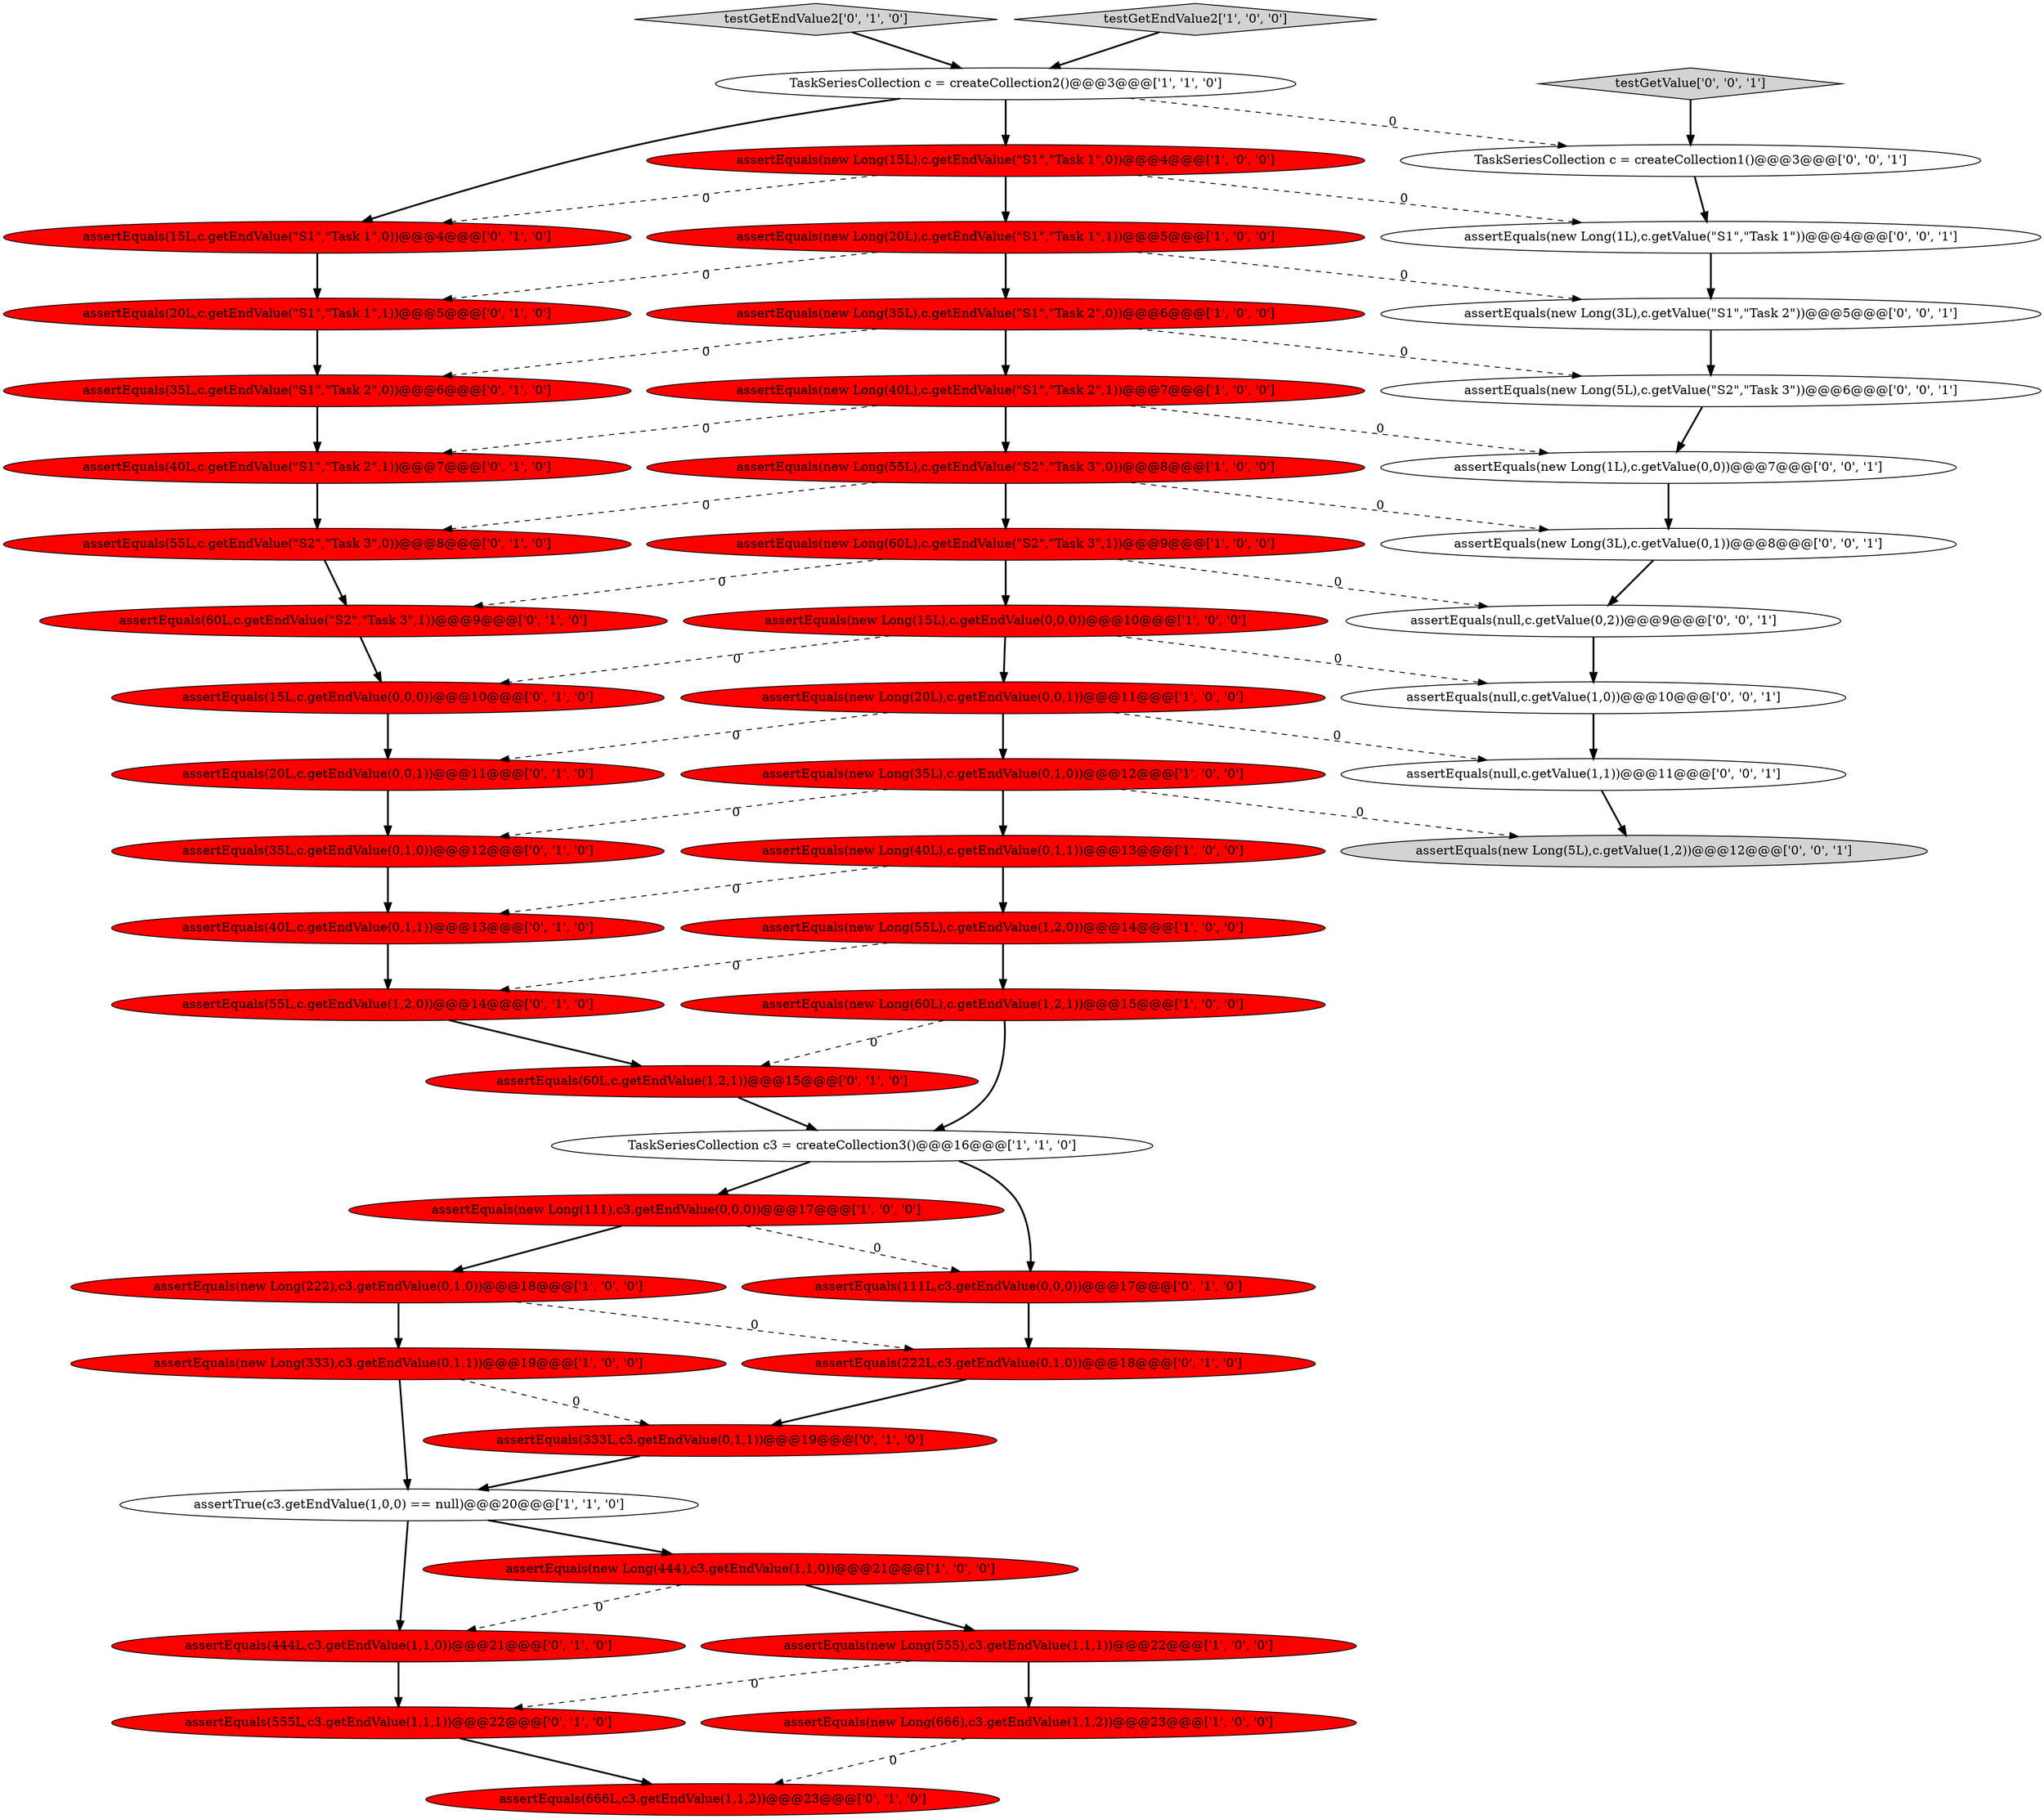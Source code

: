 digraph {
35 [style = filled, label = "assertEquals(60L,c.getEndValue(1,2,1))@@@15@@@['0', '1', '0']", fillcolor = red, shape = ellipse image = "AAA1AAABBB2BBB"];
15 [style = filled, label = "assertEquals(new Long(20L),c.getEndValue(0,0,1))@@@11@@@['1', '0', '0']", fillcolor = red, shape = ellipse image = "AAA1AAABBB1BBB"];
4 [style = filled, label = "assertEquals(new Long(15L),c.getEndValue(\"S1\",\"Task 1\",0))@@@4@@@['1', '0', '0']", fillcolor = red, shape = ellipse image = "AAA1AAABBB1BBB"];
27 [style = filled, label = "assertEquals(60L,c.getEndValue(\"S2\",\"Task 3\",1))@@@9@@@['0', '1', '0']", fillcolor = red, shape = ellipse image = "AAA1AAABBB2BBB"];
49 [style = filled, label = "assertEquals(null,c.getValue(1,0))@@@10@@@['0', '0', '1']", fillcolor = white, shape = ellipse image = "AAA0AAABBB3BBB"];
10 [style = filled, label = "assertEquals(new Long(333),c3.getEndValue(0,1,1))@@@19@@@['1', '0', '0']", fillcolor = red, shape = ellipse image = "AAA1AAABBB1BBB"];
51 [style = filled, label = "assertEquals(new Long(1L),c.getValue(\"S1\",\"Task 1\"))@@@4@@@['0', '0', '1']", fillcolor = white, shape = ellipse image = "AAA0AAABBB3BBB"];
43 [style = filled, label = "testGetValue['0', '0', '1']", fillcolor = lightgray, shape = diamond image = "AAA0AAABBB3BBB"];
32 [style = filled, label = "assertEquals(20L,c.getEndValue(\"S1\",\"Task 1\",1))@@@5@@@['0', '1', '0']", fillcolor = red, shape = ellipse image = "AAA1AAABBB2BBB"];
34 [style = filled, label = "assertEquals(111L,c3.getEndValue(0,0,0))@@@17@@@['0', '1', '0']", fillcolor = red, shape = ellipse image = "AAA1AAABBB2BBB"];
29 [style = filled, label = "assertEquals(35L,c.getEndValue(\"S1\",\"Task 2\",0))@@@6@@@['0', '1', '0']", fillcolor = red, shape = ellipse image = "AAA1AAABBB2BBB"];
22 [style = filled, label = "assertEquals(666L,c3.getEndValue(1,1,2))@@@23@@@['0', '1', '0']", fillcolor = red, shape = ellipse image = "AAA1AAABBB2BBB"];
37 [style = filled, label = "assertEquals(55L,c.getEndValue(\"S2\",\"Task 3\",0))@@@8@@@['0', '1', '0']", fillcolor = red, shape = ellipse image = "AAA1AAABBB2BBB"];
0 [style = filled, label = "assertEquals(new Long(111),c3.getEndValue(0,0,0))@@@17@@@['1', '0', '0']", fillcolor = red, shape = ellipse image = "AAA1AAABBB1BBB"];
24 [style = filled, label = "assertEquals(222L,c3.getEndValue(0,1,0))@@@18@@@['0', '1', '0']", fillcolor = red, shape = ellipse image = "AAA1AAABBB2BBB"];
6 [style = filled, label = "assertEquals(new Long(20L),c.getEndValue(\"S1\",\"Task 1\",1))@@@5@@@['1', '0', '0']", fillcolor = red, shape = ellipse image = "AAA1AAABBB1BBB"];
48 [style = filled, label = "assertEquals(null,c.getValue(0,2))@@@9@@@['0', '0', '1']", fillcolor = white, shape = ellipse image = "AAA0AAABBB3BBB"];
26 [style = filled, label = "assertEquals(55L,c.getEndValue(1,2,0))@@@14@@@['0', '1', '0']", fillcolor = red, shape = ellipse image = "AAA1AAABBB2BBB"];
2 [style = filled, label = "assertEquals(new Long(40L),c.getEndValue(0,1,1))@@@13@@@['1', '0', '0']", fillcolor = red, shape = ellipse image = "AAA1AAABBB1BBB"];
39 [style = filled, label = "assertEquals(555L,c3.getEndValue(1,1,1))@@@22@@@['0', '1', '0']", fillcolor = red, shape = ellipse image = "AAA1AAABBB2BBB"];
40 [style = filled, label = "assertEquals(15L,c.getEndValue(0,0,0))@@@10@@@['0', '1', '0']", fillcolor = red, shape = ellipse image = "AAA1AAABBB2BBB"];
23 [style = filled, label = "assertEquals(333L,c3.getEndValue(0,1,1))@@@19@@@['0', '1', '0']", fillcolor = red, shape = ellipse image = "AAA1AAABBB2BBB"];
42 [style = filled, label = "assertEquals(new Long(1L),c.getValue(0,0))@@@7@@@['0', '0', '1']", fillcolor = white, shape = ellipse image = "AAA0AAABBB3BBB"];
3 [style = filled, label = "assertTrue(c3.getEndValue(1,0,0) == null)@@@20@@@['1', '1', '0']", fillcolor = white, shape = ellipse image = "AAA0AAABBB1BBB"];
44 [style = filled, label = "assertEquals(new Long(3L),c.getValue(0,1))@@@8@@@['0', '0', '1']", fillcolor = white, shape = ellipse image = "AAA0AAABBB3BBB"];
8 [style = filled, label = "assertEquals(new Long(55L),c.getEndValue(1,2,0))@@@14@@@['1', '0', '0']", fillcolor = red, shape = ellipse image = "AAA1AAABBB1BBB"];
17 [style = filled, label = "assertEquals(new Long(35L),c.getEndValue(\"S1\",\"Task 2\",0))@@@6@@@['1', '0', '0']", fillcolor = red, shape = ellipse image = "AAA1AAABBB1BBB"];
41 [style = filled, label = "assertEquals(new Long(3L),c.getValue(\"S1\",\"Task 2\"))@@@5@@@['0', '0', '1']", fillcolor = white, shape = ellipse image = "AAA0AAABBB3BBB"];
46 [style = filled, label = "assertEquals(new Long(5L),c.getValue(1,2))@@@12@@@['0', '0', '1']", fillcolor = lightgray, shape = ellipse image = "AAA0AAABBB3BBB"];
36 [style = filled, label = "assertEquals(40L,c.getEndValue(\"S1\",\"Task 2\",1))@@@7@@@['0', '1', '0']", fillcolor = red, shape = ellipse image = "AAA1AAABBB2BBB"];
21 [style = filled, label = "assertEquals(new Long(60L),c.getEndValue(\"S2\",\"Task 3\",1))@@@9@@@['1', '0', '0']", fillcolor = red, shape = ellipse image = "AAA1AAABBB1BBB"];
9 [style = filled, label = "assertEquals(new Long(40L),c.getEndValue(\"S1\",\"Task 2\",1))@@@7@@@['1', '0', '0']", fillcolor = red, shape = ellipse image = "AAA1AAABBB1BBB"];
14 [style = filled, label = "TaskSeriesCollection c = createCollection2()@@@3@@@['1', '1', '0']", fillcolor = white, shape = ellipse image = "AAA0AAABBB1BBB"];
45 [style = filled, label = "assertEquals(null,c.getValue(1,1))@@@11@@@['0', '0', '1']", fillcolor = white, shape = ellipse image = "AAA0AAABBB3BBB"];
19 [style = filled, label = "assertEquals(new Long(35L),c.getEndValue(0,1,0))@@@12@@@['1', '0', '0']", fillcolor = red, shape = ellipse image = "AAA1AAABBB1BBB"];
1 [style = filled, label = "assertEquals(new Long(222),c3.getEndValue(0,1,0))@@@18@@@['1', '0', '0']", fillcolor = red, shape = ellipse image = "AAA1AAABBB1BBB"];
31 [style = filled, label = "assertEquals(20L,c.getEndValue(0,0,1))@@@11@@@['0', '1', '0']", fillcolor = red, shape = ellipse image = "AAA1AAABBB2BBB"];
13 [style = filled, label = "assertEquals(new Long(444),c3.getEndValue(1,1,0))@@@21@@@['1', '0', '0']", fillcolor = red, shape = ellipse image = "AAA1AAABBB1BBB"];
11 [style = filled, label = "assertEquals(new Long(60L),c.getEndValue(1,2,1))@@@15@@@['1', '0', '0']", fillcolor = red, shape = ellipse image = "AAA1AAABBB1BBB"];
25 [style = filled, label = "assertEquals(444L,c3.getEndValue(1,1,0))@@@21@@@['0', '1', '0']", fillcolor = red, shape = ellipse image = "AAA1AAABBB2BBB"];
28 [style = filled, label = "testGetEndValue2['0', '1', '0']", fillcolor = lightgray, shape = diamond image = "AAA0AAABBB2BBB"];
30 [style = filled, label = "assertEquals(40L,c.getEndValue(0,1,1))@@@13@@@['0', '1', '0']", fillcolor = red, shape = ellipse image = "AAA1AAABBB2BBB"];
33 [style = filled, label = "assertEquals(35L,c.getEndValue(0,1,0))@@@12@@@['0', '1', '0']", fillcolor = red, shape = ellipse image = "AAA1AAABBB2BBB"];
38 [style = filled, label = "assertEquals(15L,c.getEndValue(\"S1\",\"Task 1\",0))@@@4@@@['0', '1', '0']", fillcolor = red, shape = ellipse image = "AAA1AAABBB2BBB"];
16 [style = filled, label = "assertEquals(new Long(555),c3.getEndValue(1,1,1))@@@22@@@['1', '0', '0']", fillcolor = red, shape = ellipse image = "AAA1AAABBB1BBB"];
50 [style = filled, label = "TaskSeriesCollection c = createCollection1()@@@3@@@['0', '0', '1']", fillcolor = white, shape = ellipse image = "AAA0AAABBB3BBB"];
20 [style = filled, label = "assertEquals(new Long(666),c3.getEndValue(1,1,2))@@@23@@@['1', '0', '0']", fillcolor = red, shape = ellipse image = "AAA1AAABBB1BBB"];
12 [style = filled, label = "testGetEndValue2['1', '0', '0']", fillcolor = lightgray, shape = diamond image = "AAA0AAABBB1BBB"];
5 [style = filled, label = "TaskSeriesCollection c3 = createCollection3()@@@16@@@['1', '1', '0']", fillcolor = white, shape = ellipse image = "AAA0AAABBB1BBB"];
7 [style = filled, label = "assertEquals(new Long(55L),c.getEndValue(\"S2\",\"Task 3\",0))@@@8@@@['1', '0', '0']", fillcolor = red, shape = ellipse image = "AAA1AAABBB1BBB"];
47 [style = filled, label = "assertEquals(new Long(5L),c.getValue(\"S2\",\"Task 3\"))@@@6@@@['0', '0', '1']", fillcolor = white, shape = ellipse image = "AAA0AAABBB3BBB"];
18 [style = filled, label = "assertEquals(new Long(15L),c.getEndValue(0,0,0))@@@10@@@['1', '0', '0']", fillcolor = red, shape = ellipse image = "AAA1AAABBB1BBB"];
9->36 [style = dashed, label="0"];
6->17 [style = bold, label=""];
29->36 [style = bold, label=""];
49->45 [style = bold, label=""];
18->40 [style = dashed, label="0"];
48->49 [style = bold, label=""];
4->51 [style = dashed, label="0"];
43->50 [style = bold, label=""];
25->39 [style = bold, label=""];
37->27 [style = bold, label=""];
47->42 [style = bold, label=""];
4->38 [style = dashed, label="0"];
4->6 [style = bold, label=""];
21->27 [style = dashed, label="0"];
3->25 [style = bold, label=""];
9->42 [style = dashed, label="0"];
17->9 [style = bold, label=""];
6->32 [style = dashed, label="0"];
30->26 [style = bold, label=""];
18->15 [style = bold, label=""];
10->3 [style = bold, label=""];
14->38 [style = bold, label=""];
23->3 [style = bold, label=""];
19->2 [style = bold, label=""];
13->25 [style = dashed, label="0"];
9->7 [style = bold, label=""];
15->19 [style = bold, label=""];
17->29 [style = dashed, label="0"];
2->30 [style = dashed, label="0"];
18->49 [style = dashed, label="0"];
13->16 [style = bold, label=""];
21->18 [style = bold, label=""];
28->14 [style = bold, label=""];
38->32 [style = bold, label=""];
5->34 [style = bold, label=""];
39->22 [style = bold, label=""];
32->29 [style = bold, label=""];
17->47 [style = dashed, label="0"];
35->5 [style = bold, label=""];
15->45 [style = dashed, label="0"];
11->5 [style = bold, label=""];
42->44 [style = bold, label=""];
34->24 [style = bold, label=""];
5->0 [style = bold, label=""];
1->24 [style = dashed, label="0"];
44->48 [style = bold, label=""];
0->1 [style = bold, label=""];
31->33 [style = bold, label=""];
50->51 [style = bold, label=""];
6->41 [style = dashed, label="0"];
19->46 [style = dashed, label="0"];
26->35 [style = bold, label=""];
12->14 [style = bold, label=""];
15->31 [style = dashed, label="0"];
20->22 [style = dashed, label="0"];
33->30 [style = bold, label=""];
3->13 [style = bold, label=""];
7->21 [style = bold, label=""];
0->34 [style = dashed, label="0"];
21->48 [style = dashed, label="0"];
7->37 [style = dashed, label="0"];
27->40 [style = bold, label=""];
7->44 [style = dashed, label="0"];
36->37 [style = bold, label=""];
40->31 [style = bold, label=""];
41->47 [style = bold, label=""];
45->46 [style = bold, label=""];
1->10 [style = bold, label=""];
8->11 [style = bold, label=""];
16->20 [style = bold, label=""];
51->41 [style = bold, label=""];
19->33 [style = dashed, label="0"];
8->26 [style = dashed, label="0"];
10->23 [style = dashed, label="0"];
14->50 [style = dashed, label="0"];
11->35 [style = dashed, label="0"];
2->8 [style = bold, label=""];
16->39 [style = dashed, label="0"];
14->4 [style = bold, label=""];
24->23 [style = bold, label=""];
}
